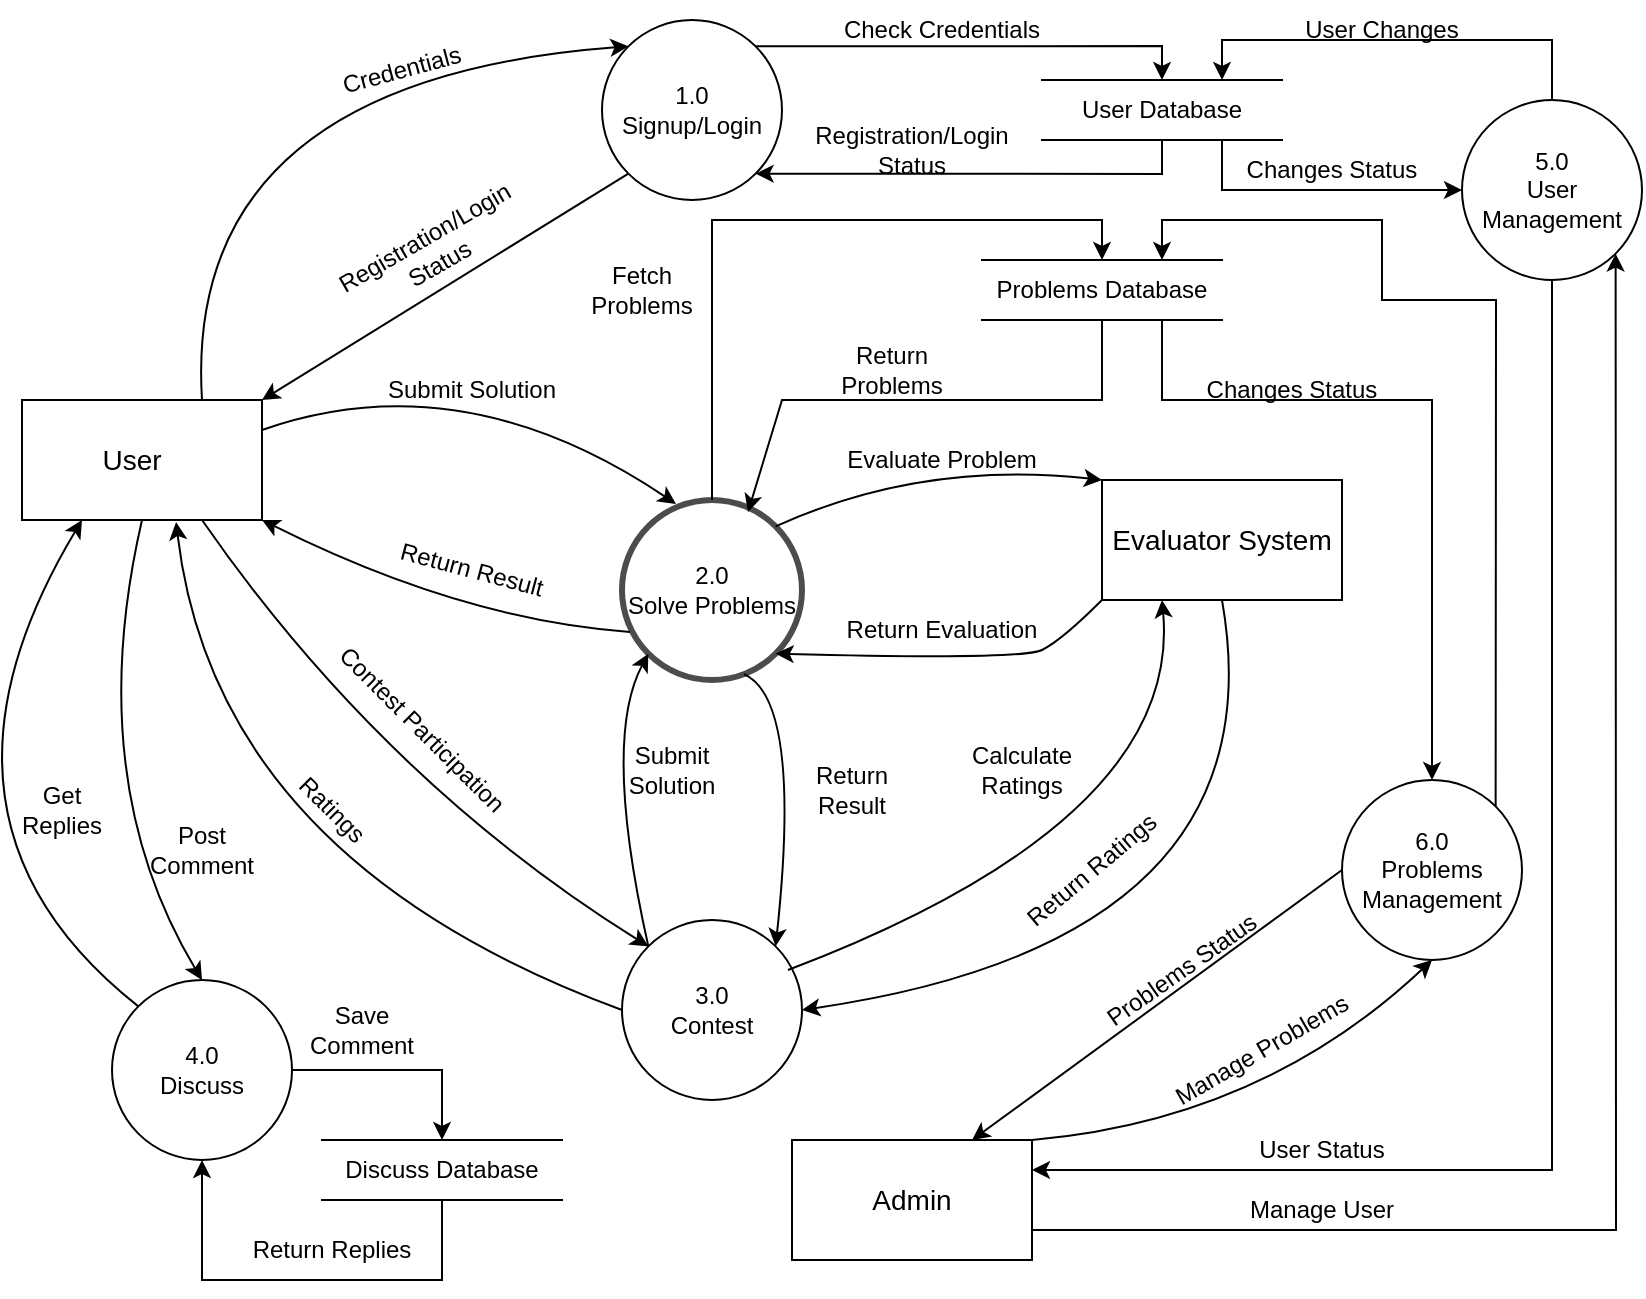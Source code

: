 <mxfile version="24.8.3">
  <diagram name="Page-1" id="PQOK3bcYAvF4M1gE5SW_">
    <mxGraphModel dx="984" dy="658" grid="1" gridSize="10" guides="1" tooltips="1" connect="1" arrows="1" fold="1" page="1" pageScale="1" pageWidth="850" pageHeight="1100" math="0" shadow="0">
      <root>
        <mxCell id="0" />
        <mxCell id="1" parent="0" />
        <mxCell id="_tvAbAqTs01VnIrU4OV6-1" value="" style="rounded=0;whiteSpace=wrap;html=1;" vertex="1" parent="1">
          <mxGeometry x="20" y="200" width="120" height="60" as="geometry" />
        </mxCell>
        <mxCell id="_tvAbAqTs01VnIrU4OV6-2" value="&lt;font style=&quot;font-size: 14px;&quot;&gt;User&lt;/font&gt;" style="text;html=1;align=center;verticalAlign=middle;whiteSpace=wrap;rounded=0;" vertex="1" parent="1">
          <mxGeometry x="40" y="210" width="70" height="40" as="geometry" />
        </mxCell>
        <mxCell id="_tvAbAqTs01VnIrU4OV6-3" value="" style="ellipse;whiteSpace=wrap;html=1;aspect=fixed;" vertex="1" parent="1">
          <mxGeometry x="310" y="10" width="90" height="90" as="geometry" />
        </mxCell>
        <mxCell id="_tvAbAqTs01VnIrU4OV6-4" value="1.0&lt;div&gt;Signup/Login&lt;/div&gt;" style="text;html=1;align=center;verticalAlign=middle;whiteSpace=wrap;rounded=0;" vertex="1" parent="1">
          <mxGeometry x="325" y="40" width="60" height="30" as="geometry" />
        </mxCell>
        <mxCell id="_tvAbAqTs01VnIrU4OV6-5" value="" style="endArrow=classic;html=1;rounded=0;entryX=0;entryY=0;entryDx=0;entryDy=0;curved=1;exitX=0.75;exitY=0;exitDx=0;exitDy=0;" edge="1" parent="1" source="_tvAbAqTs01VnIrU4OV6-1" target="_tvAbAqTs01VnIrU4OV6-3">
          <mxGeometry width="50" height="50" relative="1" as="geometry">
            <mxPoint x="160" y="210" as="sourcePoint" />
            <mxPoint x="210" y="160" as="targetPoint" />
            <Array as="points">
              <mxPoint x="100" y="40" />
            </Array>
          </mxGeometry>
        </mxCell>
        <mxCell id="_tvAbAqTs01VnIrU4OV6-6" value="Credentials" style="text;html=1;align=center;verticalAlign=middle;whiteSpace=wrap;rounded=0;rotation=-15;" vertex="1" parent="1">
          <mxGeometry x="180" y="20" width="60" height="30" as="geometry" />
        </mxCell>
        <mxCell id="_tvAbAqTs01VnIrU4OV6-9" value="User Database" style="shape=partialRectangle;whiteSpace=wrap;html=1;left=0;right=0;fillColor=none;" vertex="1" parent="1">
          <mxGeometry x="530" y="40" width="120" height="30" as="geometry" />
        </mxCell>
        <mxCell id="_tvAbAqTs01VnIrU4OV6-10" value="Check Credentials" style="text;html=1;align=center;verticalAlign=middle;whiteSpace=wrap;rounded=0;" vertex="1" parent="1">
          <mxGeometry x="425" width="110" height="30" as="geometry" />
        </mxCell>
        <mxCell id="_tvAbAqTs01VnIrU4OV6-11" value="" style="endArrow=classic;html=1;rounded=0;exitX=1;exitY=0;exitDx=0;exitDy=0;entryX=0.5;entryY=0;entryDx=0;entryDy=0;" edge="1" parent="1" source="_tvAbAqTs01VnIrU4OV6-3" target="_tvAbAqTs01VnIrU4OV6-9">
          <mxGeometry width="50" height="50" relative="1" as="geometry">
            <mxPoint x="400" y="90" as="sourcePoint" />
            <mxPoint x="650" y="70" as="targetPoint" />
            <Array as="points">
              <mxPoint x="590" y="23" />
            </Array>
          </mxGeometry>
        </mxCell>
        <mxCell id="_tvAbAqTs01VnIrU4OV6-12" value="" style="endArrow=classic;html=1;rounded=0;entryX=1;entryY=1;entryDx=0;entryDy=0;exitX=0.5;exitY=1;exitDx=0;exitDy=0;" edge="1" parent="1" source="_tvAbAqTs01VnIrU4OV6-9" target="_tvAbAqTs01VnIrU4OV6-3">
          <mxGeometry width="50" height="50" relative="1" as="geometry">
            <mxPoint x="590" y="137" as="sourcePoint" />
            <mxPoint x="570" y="140" as="targetPoint" />
            <Array as="points">
              <mxPoint x="590" y="87" />
            </Array>
          </mxGeometry>
        </mxCell>
        <mxCell id="_tvAbAqTs01VnIrU4OV6-13" value="Registration/Login Status" style="text;html=1;align=center;verticalAlign=middle;whiteSpace=wrap;rounded=0;" vertex="1" parent="1">
          <mxGeometry x="410" y="60" width="110" height="30" as="geometry" />
        </mxCell>
        <mxCell id="_tvAbAqTs01VnIrU4OV6-14" value="2.0&lt;div&gt;Solve Problems&lt;/div&gt;" style="ellipse;whiteSpace=wrap;html=1;aspect=fixed;perimeterSpacing=0;opacity=70;strokeWidth=3;" vertex="1" parent="1">
          <mxGeometry x="320" y="250" width="90" height="90" as="geometry" />
        </mxCell>
        <mxCell id="_tvAbAqTs01VnIrU4OV6-15" value="&lt;font style=&quot;font-size: 14px;&quot;&gt;Evaluator System&lt;/font&gt;" style="rounded=0;whiteSpace=wrap;html=1;" vertex="1" parent="1">
          <mxGeometry x="560" y="240" width="120" height="60" as="geometry" />
        </mxCell>
        <mxCell id="_tvAbAqTs01VnIrU4OV6-16" value="" style="endArrow=classic;html=1;rounded=0;exitX=1;exitY=0.25;exitDx=0;exitDy=0;entryX=0.3;entryY=0.022;entryDx=0;entryDy=0;curved=1;entryPerimeter=0;" edge="1" parent="1" source="_tvAbAqTs01VnIrU4OV6-1" target="_tvAbAqTs01VnIrU4OV6-14">
          <mxGeometry width="50" height="50" relative="1" as="geometry">
            <mxPoint x="400" y="320" as="sourcePoint" />
            <mxPoint x="450" y="270" as="targetPoint" />
            <Array as="points">
              <mxPoint x="240" y="180" />
            </Array>
          </mxGeometry>
        </mxCell>
        <mxCell id="_tvAbAqTs01VnIrU4OV6-17" value="Submit Solution" style="text;html=1;align=center;verticalAlign=middle;whiteSpace=wrap;rounded=0;rotation=0;" vertex="1" parent="1">
          <mxGeometry x="200" y="180" width="90" height="30" as="geometry" />
        </mxCell>
        <mxCell id="_tvAbAqTs01VnIrU4OV6-18" value="" style="endArrow=classic;html=1;rounded=0;entryX=0;entryY=0;entryDx=0;entryDy=0;curved=1;exitX=1;exitY=0;exitDx=0;exitDy=0;" edge="1" parent="1" source="_tvAbAqTs01VnIrU4OV6-14" target="_tvAbAqTs01VnIrU4OV6-15">
          <mxGeometry width="50" height="50" relative="1" as="geometry">
            <mxPoint x="400" y="220" as="sourcePoint" />
            <mxPoint x="440" y="170" as="targetPoint" />
            <Array as="points">
              <mxPoint x="470" y="230" />
            </Array>
          </mxGeometry>
        </mxCell>
        <mxCell id="_tvAbAqTs01VnIrU4OV6-19" value="Evaluate Problem" style="text;html=1;align=center;verticalAlign=middle;whiteSpace=wrap;rounded=0;" vertex="1" parent="1">
          <mxGeometry x="430" y="215" width="100" height="30" as="geometry" />
        </mxCell>
        <mxCell id="_tvAbAqTs01VnIrU4OV6-20" value="" style="endArrow=classic;html=1;rounded=0;exitX=0;exitY=1;exitDx=0;exitDy=0;entryX=1;entryY=1;entryDx=0;entryDy=0;curved=1;" edge="1" parent="1" source="_tvAbAqTs01VnIrU4OV6-15" target="_tvAbAqTs01VnIrU4OV6-14">
          <mxGeometry width="50" height="50" relative="1" as="geometry">
            <mxPoint x="400" y="320" as="sourcePoint" />
            <mxPoint x="450" y="270" as="targetPoint" />
            <Array as="points">
              <mxPoint x="540" y="320" />
              <mxPoint x="520" y="330" />
            </Array>
          </mxGeometry>
        </mxCell>
        <mxCell id="_tvAbAqTs01VnIrU4OV6-21" value="Return Evaluation" style="text;html=1;align=center;verticalAlign=middle;whiteSpace=wrap;rounded=0;rotation=0;" vertex="1" parent="1">
          <mxGeometry x="430" y="300" width="100" height="30" as="geometry" />
        </mxCell>
        <mxCell id="_tvAbAqTs01VnIrU4OV6-22" value="" style="endArrow=classic;html=1;rounded=0;entryX=1;entryY=1;entryDx=0;entryDy=0;exitX=0.044;exitY=0.733;exitDx=0;exitDy=0;exitPerimeter=0;curved=1;" edge="1" parent="1" source="_tvAbAqTs01VnIrU4OV6-14" target="_tvAbAqTs01VnIrU4OV6-1">
          <mxGeometry width="50" height="50" relative="1" as="geometry">
            <mxPoint x="400" y="320" as="sourcePoint" />
            <mxPoint x="450" y="270" as="targetPoint" />
            <Array as="points">
              <mxPoint x="240" y="310" />
            </Array>
          </mxGeometry>
        </mxCell>
        <mxCell id="_tvAbAqTs01VnIrU4OV6-23" value="Return Result" style="text;html=1;align=center;verticalAlign=middle;whiteSpace=wrap;rounded=0;rotation=15;" vertex="1" parent="1">
          <mxGeometry x="200" y="270" width="90" height="30" as="geometry" />
        </mxCell>
        <mxCell id="_tvAbAqTs01VnIrU4OV6-24" value="3.0&lt;div&gt;Contest&lt;/div&gt;" style="ellipse;whiteSpace=wrap;html=1;aspect=fixed;" vertex="1" parent="1">
          <mxGeometry x="320" y="460" width="90" height="90" as="geometry" />
        </mxCell>
        <mxCell id="_tvAbAqTs01VnIrU4OV6-25" value="" style="endArrow=classic;html=1;rounded=0;exitX=0.75;exitY=1;exitDx=0;exitDy=0;entryX=0;entryY=0;entryDx=0;entryDy=0;curved=1;" edge="1" parent="1" source="_tvAbAqTs01VnIrU4OV6-1" target="_tvAbAqTs01VnIrU4OV6-24">
          <mxGeometry width="50" height="50" relative="1" as="geometry">
            <mxPoint x="400" y="320" as="sourcePoint" />
            <mxPoint x="450" y="270" as="targetPoint" />
            <Array as="points">
              <mxPoint x="200" y="390" />
            </Array>
          </mxGeometry>
        </mxCell>
        <mxCell id="_tvAbAqTs01VnIrU4OV6-26" value="Contest Participation" style="text;html=1;align=center;verticalAlign=middle;whiteSpace=wrap;rounded=0;rotation=45;" vertex="1" parent="1">
          <mxGeometry x="160" y="350" width="120" height="30" as="geometry" />
        </mxCell>
        <mxCell id="_tvAbAqTs01VnIrU4OV6-27" value="" style="endArrow=classic;html=1;rounded=0;exitX=0;exitY=0.5;exitDx=0;exitDy=0;entryX=0.642;entryY=1.017;entryDx=0;entryDy=0;curved=1;entryPerimeter=0;" edge="1" parent="1" source="_tvAbAqTs01VnIrU4OV6-24" target="_tvAbAqTs01VnIrU4OV6-1">
          <mxGeometry width="50" height="50" relative="1" as="geometry">
            <mxPoint x="130" y="480" as="sourcePoint" />
            <mxPoint x="180" y="430" as="targetPoint" />
            <Array as="points">
              <mxPoint x="117" y="430" />
            </Array>
          </mxGeometry>
        </mxCell>
        <mxCell id="_tvAbAqTs01VnIrU4OV6-28" value="Ratings" style="text;html=1;align=center;verticalAlign=middle;whiteSpace=wrap;rounded=0;rotation=45;" vertex="1" parent="1">
          <mxGeometry x="145" y="390" width="60" height="30" as="geometry" />
        </mxCell>
        <mxCell id="_tvAbAqTs01VnIrU4OV6-29" value="" style="endArrow=classic;html=1;rounded=0;exitX=0;exitY=0;exitDx=0;exitDy=0;entryX=0;entryY=1;entryDx=0;entryDy=0;curved=1;" edge="1" parent="1" source="_tvAbAqTs01VnIrU4OV6-24" target="_tvAbAqTs01VnIrU4OV6-14">
          <mxGeometry width="50" height="50" relative="1" as="geometry">
            <mxPoint x="400" y="320" as="sourcePoint" />
            <mxPoint x="450" y="270" as="targetPoint" />
            <Array as="points">
              <mxPoint x="310" y="370" />
            </Array>
          </mxGeometry>
        </mxCell>
        <mxCell id="_tvAbAqTs01VnIrU4OV6-30" value="Submit Solution" style="text;html=1;align=center;verticalAlign=middle;whiteSpace=wrap;rounded=0;" vertex="1" parent="1">
          <mxGeometry x="310" y="370" width="70" height="30" as="geometry" />
        </mxCell>
        <mxCell id="_tvAbAqTs01VnIrU4OV6-31" value="" style="endArrow=classic;html=1;rounded=0;exitX=0.678;exitY=0.967;exitDx=0;exitDy=0;exitPerimeter=0;entryX=1;entryY=0;entryDx=0;entryDy=0;curved=1;" edge="1" parent="1" source="_tvAbAqTs01VnIrU4OV6-14" target="_tvAbAqTs01VnIrU4OV6-24">
          <mxGeometry width="50" height="50" relative="1" as="geometry">
            <mxPoint x="470" y="370" as="sourcePoint" />
            <mxPoint x="520" y="320" as="targetPoint" />
            <Array as="points">
              <mxPoint x="410" y="350" />
            </Array>
          </mxGeometry>
        </mxCell>
        <mxCell id="_tvAbAqTs01VnIrU4OV6-32" value="Return Result" style="text;html=1;align=center;verticalAlign=middle;whiteSpace=wrap;rounded=0;" vertex="1" parent="1">
          <mxGeometry x="400" y="380" width="70" height="30" as="geometry" />
        </mxCell>
        <mxCell id="_tvAbAqTs01VnIrU4OV6-33" value="" style="endArrow=classic;html=1;rounded=0;exitX=0.922;exitY=0.278;exitDx=0;exitDy=0;entryX=0.25;entryY=1;entryDx=0;entryDy=0;curved=1;exitPerimeter=0;" edge="1" parent="1" source="_tvAbAqTs01VnIrU4OV6-24" target="_tvAbAqTs01VnIrU4OV6-15">
          <mxGeometry width="50" height="50" relative="1" as="geometry">
            <mxPoint x="410" y="440" as="sourcePoint" />
            <mxPoint x="460" y="390" as="targetPoint" />
            <Array as="points">
              <mxPoint x="600" y="410" />
            </Array>
          </mxGeometry>
        </mxCell>
        <mxCell id="_tvAbAqTs01VnIrU4OV6-34" value="Calculate Ratings" style="text;html=1;align=center;verticalAlign=middle;whiteSpace=wrap;rounded=0;" vertex="1" parent="1">
          <mxGeometry x="490" y="370" width="60" height="30" as="geometry" />
        </mxCell>
        <mxCell id="_tvAbAqTs01VnIrU4OV6-39" value="Problems Database" style="shape=partialRectangle;whiteSpace=wrap;html=1;left=0;right=0;fillColor=none;" vertex="1" parent="1">
          <mxGeometry x="500" y="130" width="120" height="30" as="geometry" />
        </mxCell>
        <mxCell id="_tvAbAqTs01VnIrU4OV6-40" value="" style="endArrow=classic;html=1;rounded=0;exitX=0.5;exitY=0;exitDx=0;exitDy=0;entryX=0.5;entryY=0;entryDx=0;entryDy=0;" edge="1" parent="1" source="_tvAbAqTs01VnIrU4OV6-14" target="_tvAbAqTs01VnIrU4OV6-39">
          <mxGeometry width="50" height="50" relative="1" as="geometry">
            <mxPoint x="380" y="200" as="sourcePoint" />
            <mxPoint x="630" y="110" as="targetPoint" />
            <Array as="points">
              <mxPoint x="365" y="110" />
              <mxPoint x="560" y="110" />
            </Array>
          </mxGeometry>
        </mxCell>
        <mxCell id="_tvAbAqTs01VnIrU4OV6-41" value="" style="endArrow=classic;html=1;rounded=0;entryX=0.7;entryY=0.067;entryDx=0;entryDy=0;entryPerimeter=0;exitX=0.5;exitY=1;exitDx=0;exitDy=0;" edge="1" parent="1" source="_tvAbAqTs01VnIrU4OV6-39" target="_tvAbAqTs01VnIrU4OV6-14">
          <mxGeometry width="50" height="50" relative="1" as="geometry">
            <mxPoint x="560" y="200" as="sourcePoint" />
            <mxPoint x="450" y="150" as="targetPoint" />
            <Array as="points">
              <mxPoint x="560" y="200" />
              <mxPoint x="400" y="200" />
            </Array>
          </mxGeometry>
        </mxCell>
        <mxCell id="_tvAbAqTs01VnIrU4OV6-42" value="Return Problems" style="text;html=1;align=center;verticalAlign=middle;whiteSpace=wrap;rounded=0;" vertex="1" parent="1">
          <mxGeometry x="425" y="170" width="60" height="30" as="geometry" />
        </mxCell>
        <mxCell id="_tvAbAqTs01VnIrU4OV6-43" value="Fetch Problems" style="text;html=1;align=center;verticalAlign=middle;whiteSpace=wrap;rounded=0;" vertex="1" parent="1">
          <mxGeometry x="300" y="130" width="60" height="30" as="geometry" />
        </mxCell>
        <mxCell id="_tvAbAqTs01VnIrU4OV6-44" value="" style="endArrow=classic;html=1;rounded=0;entryX=1;entryY=0.5;entryDx=0;entryDy=0;exitX=0.5;exitY=1;exitDx=0;exitDy=0;curved=1;" edge="1" parent="1" source="_tvAbAqTs01VnIrU4OV6-15" target="_tvAbAqTs01VnIrU4OV6-24">
          <mxGeometry width="50" height="50" relative="1" as="geometry">
            <mxPoint x="660" y="410" as="sourcePoint" />
            <mxPoint x="710" y="360" as="targetPoint" />
            <Array as="points">
              <mxPoint x="650" y="470" />
            </Array>
          </mxGeometry>
        </mxCell>
        <mxCell id="_tvAbAqTs01VnIrU4OV6-45" value="Return Ratings" style="text;html=1;align=center;verticalAlign=middle;whiteSpace=wrap;rounded=0;rotation=-40;" vertex="1" parent="1">
          <mxGeometry x="510" y="420" width="90" height="30" as="geometry" />
        </mxCell>
        <mxCell id="_tvAbAqTs01VnIrU4OV6-46" value="4.0&lt;div&gt;Discuss&lt;/div&gt;" style="ellipse;whiteSpace=wrap;html=1;aspect=fixed;" vertex="1" parent="1">
          <mxGeometry x="65" y="490" width="90" height="90" as="geometry" />
        </mxCell>
        <mxCell id="_tvAbAqTs01VnIrU4OV6-47" value="Discuss Database" style="shape=partialRectangle;whiteSpace=wrap;html=1;left=0;right=0;fillColor=none;" vertex="1" parent="1">
          <mxGeometry x="170" y="570" width="120" height="30" as="geometry" />
        </mxCell>
        <mxCell id="_tvAbAqTs01VnIrU4OV6-48" value="" style="endArrow=classic;html=1;rounded=0;exitX=0.5;exitY=1;exitDx=0;exitDy=0;entryX=0.5;entryY=0;entryDx=0;entryDy=0;curved=1;" edge="1" parent="1" source="_tvAbAqTs01VnIrU4OV6-1" target="_tvAbAqTs01VnIrU4OV6-46">
          <mxGeometry width="50" height="50" relative="1" as="geometry">
            <mxPoint x="80" y="450" as="sourcePoint" />
            <mxPoint x="130" y="400" as="targetPoint" />
            <Array as="points">
              <mxPoint x="50" y="390" />
            </Array>
          </mxGeometry>
        </mxCell>
        <mxCell id="_tvAbAqTs01VnIrU4OV6-49" value="Post Comment" style="text;html=1;align=center;verticalAlign=middle;whiteSpace=wrap;rounded=0;" vertex="1" parent="1">
          <mxGeometry x="80" y="410" width="60" height="30" as="geometry" />
        </mxCell>
        <mxCell id="_tvAbAqTs01VnIrU4OV6-50" value="" style="endArrow=classic;html=1;rounded=0;exitX=1;exitY=0.5;exitDx=0;exitDy=0;entryX=0.5;entryY=0;entryDx=0;entryDy=0;" edge="1" parent="1" source="_tvAbAqTs01VnIrU4OV6-46" target="_tvAbAqTs01VnIrU4OV6-47">
          <mxGeometry width="50" height="50" relative="1" as="geometry">
            <mxPoint x="160" y="560" as="sourcePoint" />
            <mxPoint x="210" y="510" as="targetPoint" />
            <Array as="points">
              <mxPoint x="230" y="535" />
            </Array>
          </mxGeometry>
        </mxCell>
        <mxCell id="_tvAbAqTs01VnIrU4OV6-51" value="Save Comment" style="text;html=1;align=center;verticalAlign=middle;whiteSpace=wrap;rounded=0;" vertex="1" parent="1">
          <mxGeometry x="160" y="500" width="60" height="30" as="geometry" />
        </mxCell>
        <mxCell id="_tvAbAqTs01VnIrU4OV6-52" value="" style="endArrow=classic;html=1;rounded=0;exitX=0.5;exitY=1;exitDx=0;exitDy=0;entryX=0.5;entryY=1;entryDx=0;entryDy=0;" edge="1" parent="1" source="_tvAbAqTs01VnIrU4OV6-47" target="_tvAbAqTs01VnIrU4OV6-46">
          <mxGeometry width="50" height="50" relative="1" as="geometry">
            <mxPoint x="275" y="730" as="sourcePoint" />
            <mxPoint x="110" y="680" as="targetPoint" />
            <Array as="points">
              <mxPoint x="230" y="640" />
              <mxPoint x="110" y="640" />
            </Array>
          </mxGeometry>
        </mxCell>
        <mxCell id="_tvAbAqTs01VnIrU4OV6-56" value="" style="endArrow=classic;html=1;rounded=0;entryX=1;entryY=0;entryDx=0;entryDy=0;exitX=0;exitY=1;exitDx=0;exitDy=0;" edge="1" parent="1" source="_tvAbAqTs01VnIrU4OV6-3" target="_tvAbAqTs01VnIrU4OV6-1">
          <mxGeometry width="50" height="50" relative="1" as="geometry">
            <mxPoint x="210" y="130" as="sourcePoint" />
            <mxPoint x="260" y="80" as="targetPoint" />
          </mxGeometry>
        </mxCell>
        <mxCell id="_tvAbAqTs01VnIrU4OV6-57" value="Registration/Login Status" style="text;html=1;align=center;verticalAlign=middle;whiteSpace=wrap;rounded=0;rotation=-30;" vertex="1" parent="1">
          <mxGeometry x="180" y="110" width="90" height="30" as="geometry" />
        </mxCell>
        <mxCell id="_tvAbAqTs01VnIrU4OV6-58" value="" style="endArrow=classic;html=1;rounded=0;exitX=0;exitY=0;exitDx=0;exitDy=0;entryX=0.25;entryY=1;entryDx=0;entryDy=0;curved=1;" edge="1" parent="1" source="_tvAbAqTs01VnIrU4OV6-46" target="_tvAbAqTs01VnIrU4OV6-1">
          <mxGeometry width="50" height="50" relative="1" as="geometry">
            <mxPoint x="30" y="530" as="sourcePoint" />
            <mxPoint x="80" y="480" as="targetPoint" />
            <Array as="points">
              <mxPoint x="-40" y="410" />
            </Array>
          </mxGeometry>
        </mxCell>
        <mxCell id="_tvAbAqTs01VnIrU4OV6-59" value="Get Replies" style="text;html=1;align=center;verticalAlign=middle;whiteSpace=wrap;rounded=0;" vertex="1" parent="1">
          <mxGeometry x="10" y="390" width="60" height="30" as="geometry" />
        </mxCell>
        <mxCell id="_tvAbAqTs01VnIrU4OV6-60" value="Return Replies" style="text;html=1;align=center;verticalAlign=middle;whiteSpace=wrap;rounded=0;" vertex="1" parent="1">
          <mxGeometry x="120" y="610" width="110" height="30" as="geometry" />
        </mxCell>
        <mxCell id="_tvAbAqTs01VnIrU4OV6-61" value="&lt;font style=&quot;font-size: 14px;&quot;&gt;Admin&lt;/font&gt;" style="rounded=0;whiteSpace=wrap;html=1;" vertex="1" parent="1">
          <mxGeometry x="405" y="570" width="120" height="60" as="geometry" />
        </mxCell>
        <mxCell id="_tvAbAqTs01VnIrU4OV6-62" value="5.0&lt;div&gt;User Management&lt;/div&gt;" style="ellipse;whiteSpace=wrap;html=1;aspect=fixed;" vertex="1" parent="1">
          <mxGeometry x="740" y="50" width="90" height="90" as="geometry" />
        </mxCell>
        <mxCell id="_tvAbAqTs01VnIrU4OV6-63" value="" style="endArrow=classic;html=1;rounded=0;exitX=1;exitY=0.75;exitDx=0;exitDy=0;entryX=1;entryY=1;entryDx=0;entryDy=0;" edge="1" parent="1" source="_tvAbAqTs01VnIrU4OV6-61" target="_tvAbAqTs01VnIrU4OV6-62">
          <mxGeometry width="50" height="50" relative="1" as="geometry">
            <mxPoint x="590" y="620" as="sourcePoint" />
            <mxPoint x="640" y="570" as="targetPoint" />
            <Array as="points">
              <mxPoint x="817" y="615" />
            </Array>
          </mxGeometry>
        </mxCell>
        <mxCell id="_tvAbAqTs01VnIrU4OV6-64" value="Manage User" style="text;html=1;align=center;verticalAlign=middle;whiteSpace=wrap;rounded=0;" vertex="1" parent="1">
          <mxGeometry x="630" y="590" width="80" height="30" as="geometry" />
        </mxCell>
        <mxCell id="_tvAbAqTs01VnIrU4OV6-65" value="" style="endArrow=classic;html=1;rounded=0;entryX=0.75;entryY=0;entryDx=0;entryDy=0;exitX=0.5;exitY=0;exitDx=0;exitDy=0;" edge="1" parent="1" source="_tvAbAqTs01VnIrU4OV6-62" target="_tvAbAqTs01VnIrU4OV6-9">
          <mxGeometry width="50" height="50" relative="1" as="geometry">
            <mxPoint x="790" y="20" as="sourcePoint" />
            <mxPoint x="740" y="20" as="targetPoint" />
            <Array as="points">
              <mxPoint x="785" y="20" />
              <mxPoint x="620" y="20" />
            </Array>
          </mxGeometry>
        </mxCell>
        <mxCell id="_tvAbAqTs01VnIrU4OV6-66" value="User Changes" style="text;html=1;align=center;verticalAlign=middle;whiteSpace=wrap;rounded=0;" vertex="1" parent="1">
          <mxGeometry x="660" width="80" height="30" as="geometry" />
        </mxCell>
        <mxCell id="_tvAbAqTs01VnIrU4OV6-67" value="" style="endArrow=classic;html=1;rounded=0;entryX=0;entryY=0.5;entryDx=0;entryDy=0;" edge="1" parent="1" target="_tvAbAqTs01VnIrU4OV6-62">
          <mxGeometry width="50" height="50" relative="1" as="geometry">
            <mxPoint x="620" y="70" as="sourcePoint" />
            <mxPoint x="690" y="100" as="targetPoint" />
            <Array as="points">
              <mxPoint x="620" y="95" />
            </Array>
          </mxGeometry>
        </mxCell>
        <mxCell id="_tvAbAqTs01VnIrU4OV6-68" value="Changes Status" style="text;html=1;align=center;verticalAlign=middle;whiteSpace=wrap;rounded=0;" vertex="1" parent="1">
          <mxGeometry x="630" y="70" width="90" height="30" as="geometry" />
        </mxCell>
        <mxCell id="_tvAbAqTs01VnIrU4OV6-70" value="" style="endArrow=classic;html=1;rounded=0;exitX=0.5;exitY=1;exitDx=0;exitDy=0;entryX=1;entryY=0.25;entryDx=0;entryDy=0;" edge="1" parent="1" source="_tvAbAqTs01VnIrU4OV6-62" target="_tvAbAqTs01VnIrU4OV6-61">
          <mxGeometry width="50" height="50" relative="1" as="geometry">
            <mxPoint x="730" y="215" as="sourcePoint" />
            <mxPoint x="530" y="580" as="targetPoint" />
            <Array as="points">
              <mxPoint x="785" y="585" />
            </Array>
          </mxGeometry>
        </mxCell>
        <mxCell id="_tvAbAqTs01VnIrU4OV6-71" value="User Status" style="text;html=1;align=center;verticalAlign=middle;whiteSpace=wrap;rounded=0;" vertex="1" parent="1">
          <mxGeometry x="630" y="560" width="80" height="30" as="geometry" />
        </mxCell>
        <mxCell id="_tvAbAqTs01VnIrU4OV6-72" value="6.0&lt;div&gt;Problems Management&lt;/div&gt;" style="ellipse;whiteSpace=wrap;html=1;aspect=fixed;" vertex="1" parent="1">
          <mxGeometry x="680" y="390" width="90" height="90" as="geometry" />
        </mxCell>
        <mxCell id="_tvAbAqTs01VnIrU4OV6-73" value="" style="endArrow=classic;html=1;rounded=0;exitX=1;exitY=0;exitDx=0;exitDy=0;entryX=0.5;entryY=1;entryDx=0;entryDy=0;curved=1;" edge="1" parent="1" source="_tvAbAqTs01VnIrU4OV6-61" target="_tvAbAqTs01VnIrU4OV6-72">
          <mxGeometry width="50" height="50" relative="1" as="geometry">
            <mxPoint x="560" y="550" as="sourcePoint" />
            <mxPoint x="610" y="500" as="targetPoint" />
            <Array as="points">
              <mxPoint x="640" y="560" />
            </Array>
          </mxGeometry>
        </mxCell>
        <mxCell id="_tvAbAqTs01VnIrU4OV6-74" value="Manage Problems" style="text;html=1;align=center;verticalAlign=middle;whiteSpace=wrap;rounded=0;rotation=-30;" vertex="1" parent="1">
          <mxGeometry x="590" y="510" width="100" height="30" as="geometry" />
        </mxCell>
        <mxCell id="_tvAbAqTs01VnIrU4OV6-75" value="" style="endArrow=classic;html=1;rounded=0;exitX=1;exitY=0;exitDx=0;exitDy=0;entryX=0.75;entryY=0;entryDx=0;entryDy=0;" edge="1" parent="1" source="_tvAbAqTs01VnIrU4OV6-72" target="_tvAbAqTs01VnIrU4OV6-39">
          <mxGeometry width="50" height="50" relative="1" as="geometry">
            <mxPoint x="720" y="320" as="sourcePoint" />
            <mxPoint x="660" y="140" as="targetPoint" />
            <Array as="points">
              <mxPoint x="757" y="150" />
              <mxPoint x="700" y="150" />
              <mxPoint x="700" y="110" />
              <mxPoint x="590" y="110" />
            </Array>
          </mxGeometry>
        </mxCell>
        <mxCell id="_tvAbAqTs01VnIrU4OV6-77" value="" style="endArrow=classic;html=1;rounded=0;exitX=0.75;exitY=1;exitDx=0;exitDy=0;entryX=0.5;entryY=0;entryDx=0;entryDy=0;" edge="1" parent="1" source="_tvAbAqTs01VnIrU4OV6-39" target="_tvAbAqTs01VnIrU4OV6-72">
          <mxGeometry width="50" height="50" relative="1" as="geometry">
            <mxPoint x="630" y="210" as="sourcePoint" />
            <mxPoint x="730" y="170" as="targetPoint" />
            <Array as="points">
              <mxPoint x="590" y="200" />
              <mxPoint x="725" y="200" />
            </Array>
          </mxGeometry>
        </mxCell>
        <mxCell id="_tvAbAqTs01VnIrU4OV6-78" value="Changes Status" style="text;html=1;align=center;verticalAlign=middle;whiteSpace=wrap;rounded=0;" vertex="1" parent="1">
          <mxGeometry x="610" y="180" width="90" height="30" as="geometry" />
        </mxCell>
        <mxCell id="_tvAbAqTs01VnIrU4OV6-79" value="" style="endArrow=classic;html=1;rounded=0;entryX=0.75;entryY=0;entryDx=0;entryDy=0;exitX=0;exitY=0.5;exitDx=0;exitDy=0;" edge="1" parent="1" source="_tvAbAqTs01VnIrU4OV6-72" target="_tvAbAqTs01VnIrU4OV6-61">
          <mxGeometry width="50" height="50" relative="1" as="geometry">
            <mxPoint x="590" y="470" as="sourcePoint" />
            <mxPoint x="640" y="420" as="targetPoint" />
          </mxGeometry>
        </mxCell>
        <mxCell id="_tvAbAqTs01VnIrU4OV6-80" value="Problems Status" style="text;html=1;align=center;verticalAlign=middle;whiteSpace=wrap;rounded=0;rotation=-35;" vertex="1" parent="1">
          <mxGeometry x="550" y="470" width="100" height="30" as="geometry" />
        </mxCell>
      </root>
    </mxGraphModel>
  </diagram>
</mxfile>
